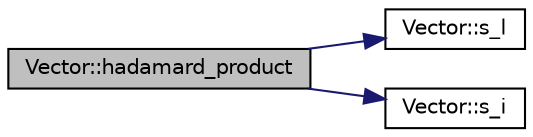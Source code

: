 digraph "Vector::hadamard_product"
{
  edge [fontname="Helvetica",fontsize="10",labelfontname="Helvetica",labelfontsize="10"];
  node [fontname="Helvetica",fontsize="10",shape=record];
  rankdir="LR";
  Node2055 [label="Vector::hadamard_product",height=0.2,width=0.4,color="black", fillcolor="grey75", style="filled", fontcolor="black"];
  Node2055 -> Node2056 [color="midnightblue",fontsize="10",style="solid",fontname="Helvetica"];
  Node2056 [label="Vector::s_l",height=0.2,width=0.4,color="black", fillcolor="white", style="filled",URL="$d5/db2/class_vector.html#ad2dc082288f858d22a528832289e0704"];
  Node2055 -> Node2057 [color="midnightblue",fontsize="10",style="solid",fontname="Helvetica"];
  Node2057 [label="Vector::s_i",height=0.2,width=0.4,color="black", fillcolor="white", style="filled",URL="$d5/db2/class_vector.html#a1c4fe1752523df8119f70dd550244871"];
}
